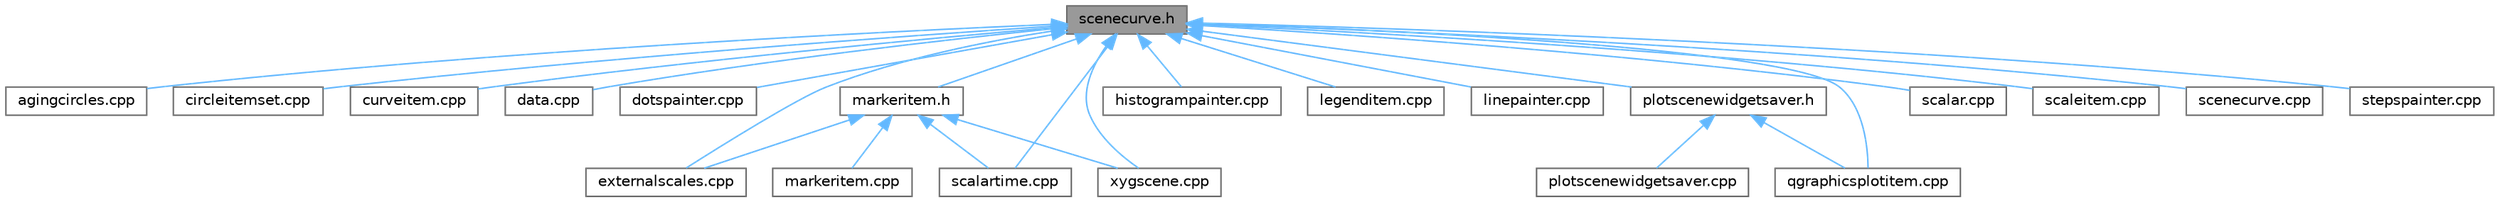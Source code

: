 digraph "scenecurve.h"
{
 // LATEX_PDF_SIZE
  bgcolor="transparent";
  edge [fontname=Helvetica,fontsize=10,labelfontname=Helvetica,labelfontsize=10];
  node [fontname=Helvetica,fontsize=10,shape=box,height=0.2,width=0.4];
  Node1 [label="scenecurve.h",height=0.2,width=0.4,color="gray40", fillcolor="grey60", style="filled", fontcolor="black",tooltip=" "];
  Node1 -> Node2 [dir="back",color="steelblue1",style="solid"];
  Node2 [label="agingcircles.cpp",height=0.2,width=0.4,color="grey40", fillcolor="white", style="filled",URL="$agingcircles_8cpp.html",tooltip=" "];
  Node1 -> Node3 [dir="back",color="steelblue1",style="solid"];
  Node3 [label="circleitemset.cpp",height=0.2,width=0.4,color="grey40", fillcolor="white", style="filled",URL="$circleitemset_8cpp.html",tooltip=" "];
  Node1 -> Node4 [dir="back",color="steelblue1",style="solid"];
  Node4 [label="curveitem.cpp",height=0.2,width=0.4,color="grey40", fillcolor="white", style="filled",URL="$curveitem_8cpp.html",tooltip=" "];
  Node1 -> Node5 [dir="back",color="steelblue1",style="solid"];
  Node5 [label="data.cpp",height=0.2,width=0.4,color="grey40", fillcolor="white", style="filled",URL="$data_8cpp.html",tooltip=" "];
  Node1 -> Node6 [dir="back",color="steelblue1",style="solid"];
  Node6 [label="dotspainter.cpp",height=0.2,width=0.4,color="grey40", fillcolor="white", style="filled",URL="$dotspainter_8cpp.html",tooltip=" "];
  Node1 -> Node7 [dir="back",color="steelblue1",style="solid"];
  Node7 [label="externalscales.cpp",height=0.2,width=0.4,color="grey40", fillcolor="white", style="filled",URL="$externalscales_8cpp.html",tooltip=" "];
  Node1 -> Node8 [dir="back",color="steelblue1",style="solid"];
  Node8 [label="histogrampainter.cpp",height=0.2,width=0.4,color="grey40", fillcolor="white", style="filled",URL="$histogrampainter_8cpp.html",tooltip=" "];
  Node1 -> Node9 [dir="back",color="steelblue1",style="solid"];
  Node9 [label="legenditem.cpp",height=0.2,width=0.4,color="grey40", fillcolor="white", style="filled",URL="$legenditem_8cpp.html",tooltip=" "];
  Node1 -> Node10 [dir="back",color="steelblue1",style="solid"];
  Node10 [label="linepainter.cpp",height=0.2,width=0.4,color="grey40", fillcolor="white", style="filled",URL="$linepainter_8cpp.html",tooltip=" "];
  Node1 -> Node11 [dir="back",color="steelblue1",style="solid"];
  Node11 [label="markeritem.h",height=0.2,width=0.4,color="grey40", fillcolor="white", style="filled",URL="$markeritem_8h.html",tooltip=" "];
  Node11 -> Node7 [dir="back",color="steelblue1",style="solid"];
  Node11 -> Node12 [dir="back",color="steelblue1",style="solid"];
  Node12 [label="markeritem.cpp",height=0.2,width=0.4,color="grey40", fillcolor="white", style="filled",URL="$markeritem_8cpp.html",tooltip=" "];
  Node11 -> Node13 [dir="back",color="steelblue1",style="solid"];
  Node13 [label="scalartime.cpp",height=0.2,width=0.4,color="grey40", fillcolor="white", style="filled",URL="$scalartime_8cpp.html",tooltip=" "];
  Node11 -> Node14 [dir="back",color="steelblue1",style="solid"];
  Node14 [label="xygscene.cpp",height=0.2,width=0.4,color="grey40", fillcolor="white", style="filled",URL="$xygscene_8cpp.html",tooltip=" "];
  Node1 -> Node15 [dir="back",color="steelblue1",style="solid"];
  Node15 [label="plotscenewidgetsaver.h",height=0.2,width=0.4,color="grey40", fillcolor="white", style="filled",URL="$plotscenewidgetsaver_8h.html",tooltip=" "];
  Node15 -> Node16 [dir="back",color="steelblue1",style="solid"];
  Node16 [label="plotscenewidgetsaver.cpp",height=0.2,width=0.4,color="grey40", fillcolor="white", style="filled",URL="$plotscenewidgetsaver_8cpp.html",tooltip=" "];
  Node15 -> Node17 [dir="back",color="steelblue1",style="solid"];
  Node17 [label="qgraphicsplotitem.cpp",height=0.2,width=0.4,color="grey40", fillcolor="white", style="filled",URL="$qgraphicsplotitem_8cpp.html",tooltip=" "];
  Node1 -> Node17 [dir="back",color="steelblue1",style="solid"];
  Node1 -> Node18 [dir="back",color="steelblue1",style="solid"];
  Node18 [label="scalar.cpp",height=0.2,width=0.4,color="grey40", fillcolor="white", style="filled",URL="$scalar_8cpp.html",tooltip=" "];
  Node1 -> Node13 [dir="back",color="steelblue1",style="solid"];
  Node1 -> Node19 [dir="back",color="steelblue1",style="solid"];
  Node19 [label="scaleitem.cpp",height=0.2,width=0.4,color="grey40", fillcolor="white", style="filled",URL="$scaleitem_8cpp.html",tooltip=" "];
  Node1 -> Node20 [dir="back",color="steelblue1",style="solid"];
  Node20 [label="scenecurve.cpp",height=0.2,width=0.4,color="grey40", fillcolor="white", style="filled",URL="$scenecurve_8cpp.html",tooltip=" "];
  Node1 -> Node21 [dir="back",color="steelblue1",style="solid"];
  Node21 [label="stepspainter.cpp",height=0.2,width=0.4,color="grey40", fillcolor="white", style="filled",URL="$stepspainter_8cpp.html",tooltip=" "];
  Node1 -> Node14 [dir="back",color="steelblue1",style="solid"];
}
